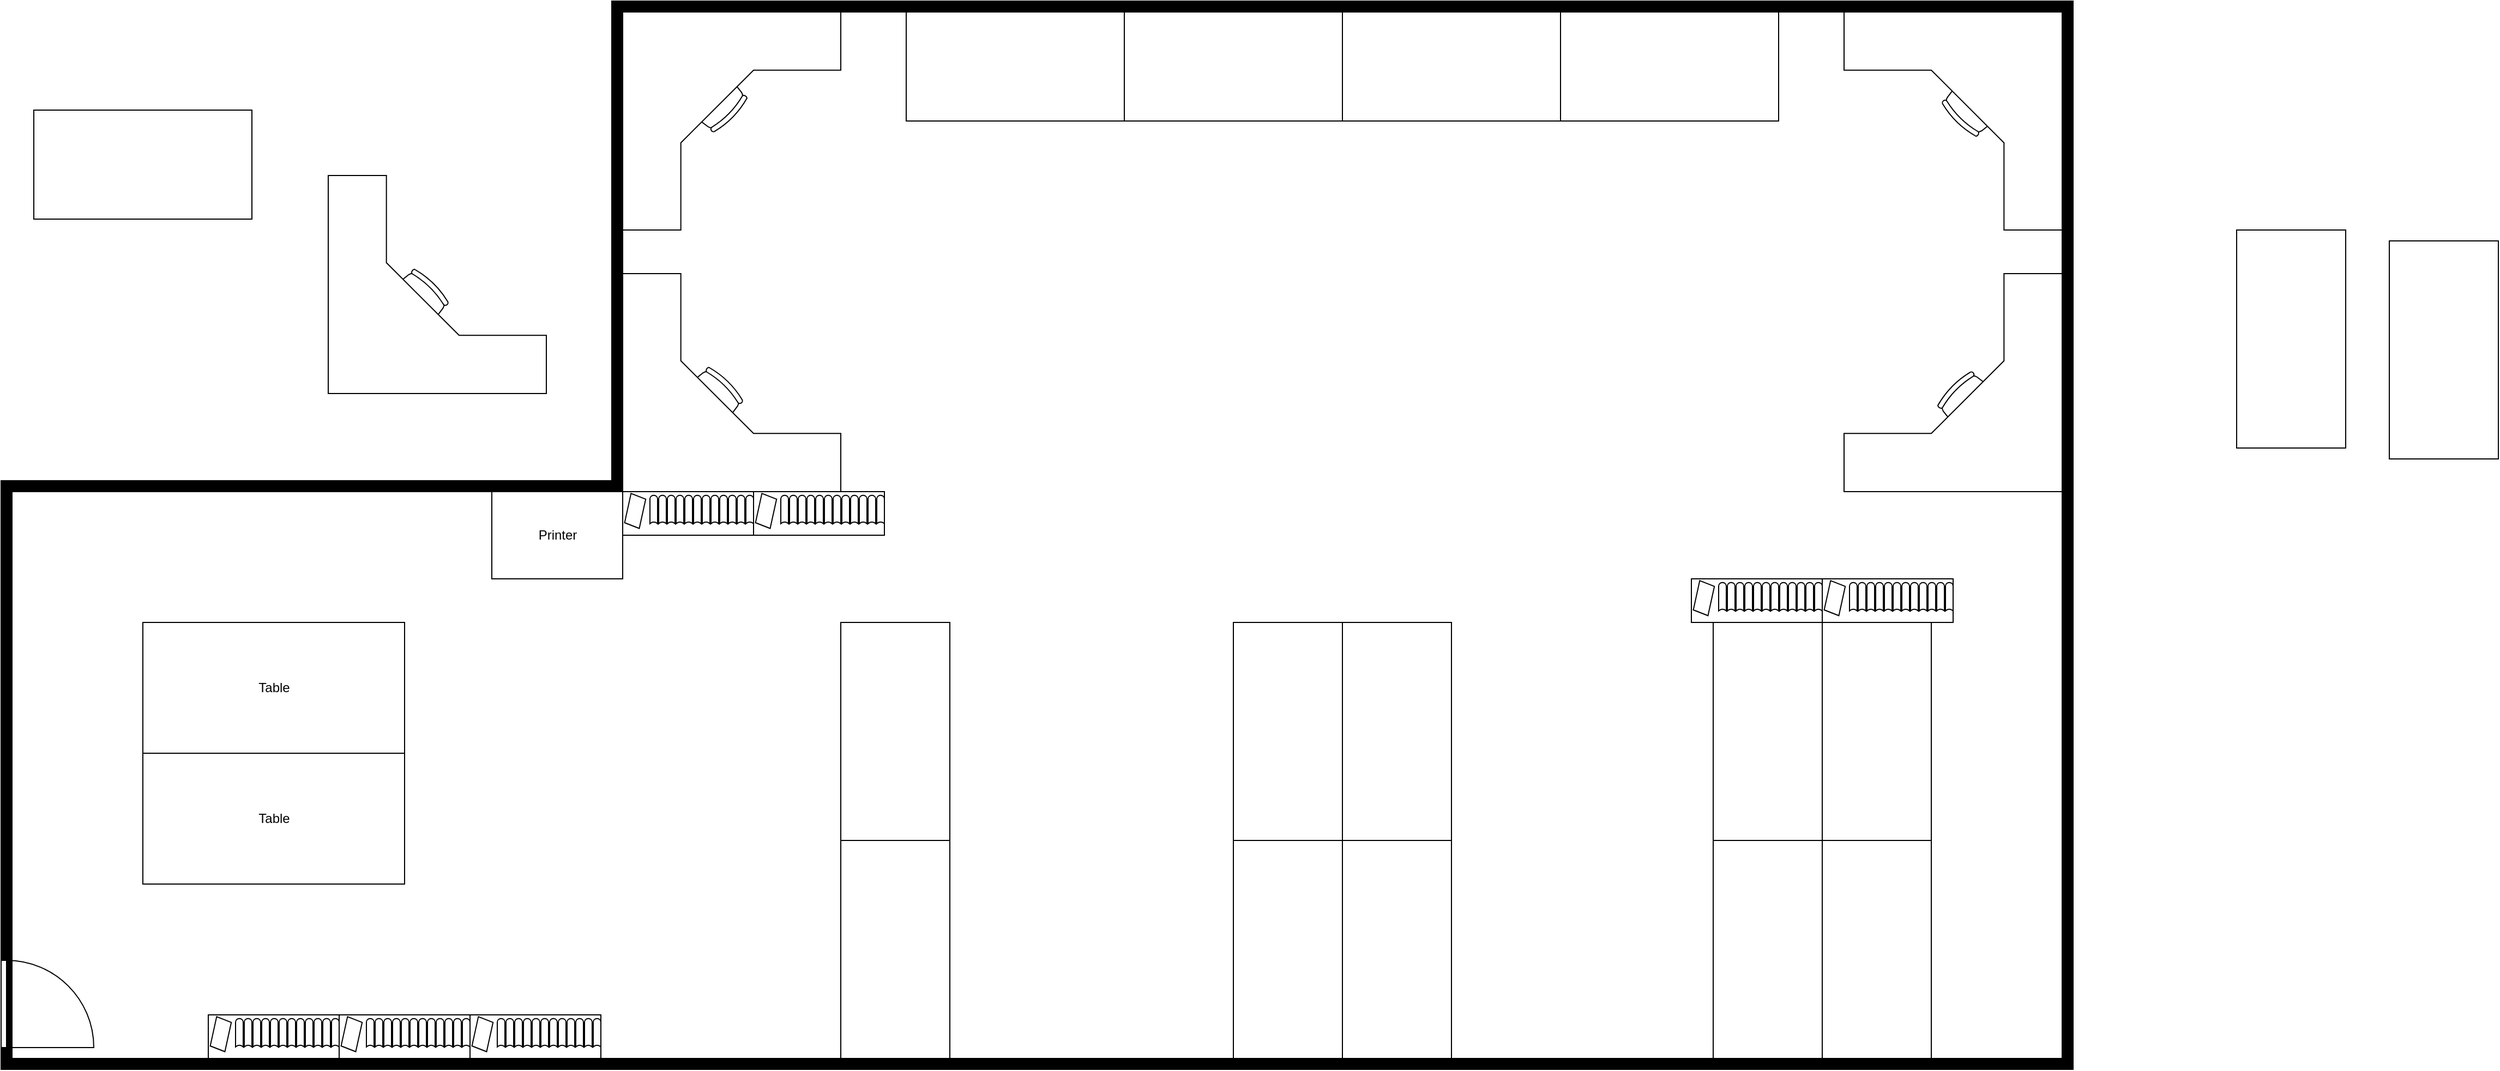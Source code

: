 <mxfile version="24.7.17">
  <diagram name="Page-1" id="38b20595-45e3-9b7f-d5ca-b57f44c5b66d">
    <mxGraphModel dx="2954" dy="1123" grid="1" gridSize="10" guides="1" tooltips="1" connect="1" arrows="1" fold="1" page="1" pageScale="1" pageWidth="1100" pageHeight="850" background="none" math="0" shadow="0">
      <root>
        <mxCell id="0" />
        <mxCell id="1" parent="0" />
        <mxCell id="0RA5vAyCi1M80JIZ3hyP-1" value="" style="verticalLabelPosition=bottom;html=1;verticalAlign=top;align=center;shape=mxgraph.floorplan.wallU;fillColor=strokeColor;direction=south;" parent="1" vertex="1">
          <mxGeometry x="800" y="30" width="1330" height="980" as="geometry" />
        </mxCell>
        <mxCell id="0RA5vAyCi1M80JIZ3hyP-122" value="" style="verticalLabelPosition=bottom;html=1;verticalAlign=top;align=center;shape=mxgraph.floorplan.wallU;fillColor=strokeColor;direction=north;" parent="1" vertex="1">
          <mxGeometry x="230" y="470" width="570" height="540" as="geometry" />
        </mxCell>
        <mxCell id="2MODIx7R60a1VgAi5Oh5-1" value="" style="verticalLabelPosition=bottom;html=1;verticalAlign=top;align=center;shape=mxgraph.floorplan.doorLeft;aspect=fixed;direction=north;" parent="1" vertex="1">
          <mxGeometry x="230" y="910" width="85" height="80" as="geometry" />
        </mxCell>
        <mxCell id="pyvdmrVEofFzowaQO4cl-41" value="Printer" style="shape=rect;shadow=0;html=1;direction=east;" parent="1" vertex="1">
          <mxGeometry x="680" y="480" width="120" height="80" as="geometry" />
        </mxCell>
        <mxCell id="pyvdmrVEofFzowaQO4cl-47" value="" style="verticalLabelPosition=bottom;html=1;verticalAlign=top;align=center;shape=mxgraph.floorplan.wall;fillColor=strokeColor;direction=south;" parent="1" vertex="1">
          <mxGeometry x="790" y="30" width="10" height="440" as="geometry" />
        </mxCell>
        <mxCell id="mbd-0v33x5m3svm3QSZo-36" value="" style="shape=rect;shadow=0;html=1;direction=east;" parent="1" vertex="1">
          <mxGeometry x="260" y="130" width="200" height="100" as="geometry" />
        </mxCell>
        <mxCell id="mbd-0v33x5m3svm3QSZo-50" value="" style="verticalLabelPosition=bottom;html=1;verticalAlign=top;align=center;shape=mxgraph.floorplan.desk_corner;direction=north;" parent="1" vertex="1">
          <mxGeometry x="530" y="190" width="200" height="200" as="geometry" />
        </mxCell>
        <mxCell id="mbd-0v33x5m3svm3QSZo-51" value="" style="verticalLabelPosition=bottom;html=1;verticalAlign=top;align=center;shape=mxgraph.floorplan.desk_corner;direction=west;" parent="1" vertex="1">
          <mxGeometry x="1920" y="280" width="200" height="200" as="geometry" />
        </mxCell>
        <mxCell id="mbd-0v33x5m3svm3QSZo-52" value="" style="verticalLabelPosition=bottom;html=1;verticalAlign=top;align=center;shape=mxgraph.floorplan.desk_corner;direction=south;" parent="1" vertex="1">
          <mxGeometry x="1920" y="40" width="200" height="200" as="geometry" />
        </mxCell>
        <mxCell id="mbd-0v33x5m3svm3QSZo-53" value="" style="shape=rect;shadow=0;html=1;direction=north;" parent="1" vertex="1">
          <mxGeometry x="1800" y="600" width="100" height="200" as="geometry" />
        </mxCell>
        <mxCell id="mbd-0v33x5m3svm3QSZo-54" value="" style="shape=rect;shadow=0;html=1;direction=west;" parent="1" vertex="1">
          <mxGeometry x="1260" y="40" width="200" height="100" as="geometry" />
        </mxCell>
        <mxCell id="mbd-0v33x5m3svm3QSZo-55" value="" style="shape=rect;shadow=0;html=1;direction=south;" parent="1" vertex="1">
          <mxGeometry x="2280" y="240" width="100" height="200" as="geometry" />
        </mxCell>
        <mxCell id="mbd-0v33x5m3svm3QSZo-60" value="" style="shape=rect;shadow=0;html=1;direction=south;" parent="1" vertex="1">
          <mxGeometry x="1000" y="600" width="100" height="200" as="geometry" />
        </mxCell>
        <mxCell id="mbd-0v33x5m3svm3QSZo-65" value="" style="shape=rect;shadow=0;html=1;direction=south;" parent="1" vertex="1">
          <mxGeometry x="1460" y="800" width="100" height="200" as="geometry" />
        </mxCell>
        <mxCell id="mbd-0v33x5m3svm3QSZo-66" value="" style="shape=rect;shadow=0;html=1;direction=south;" parent="1" vertex="1">
          <mxGeometry x="1460" y="600" width="100" height="200" as="geometry" />
        </mxCell>
        <mxCell id="mbd-0v33x5m3svm3QSZo-77" value="" style="shape=rect;shadow=0;html=1;direction=north;" parent="1" vertex="1">
          <mxGeometry x="1360" y="800" width="100" height="200" as="geometry" />
        </mxCell>
        <mxCell id="mbd-0v33x5m3svm3QSZo-83" value="" style="verticalLabelPosition=bottom;html=1;verticalAlign=top;align=center;shape=mxgraph.floorplan.desk_corner;direction=east;" parent="1" vertex="1">
          <mxGeometry x="800" y="40" width="200" height="200" as="geometry" />
        </mxCell>
        <mxCell id="mbd-0v33x5m3svm3QSZo-84" value="" style="verticalLabelPosition=bottom;html=1;verticalAlign=top;align=center;shape=mxgraph.floorplan.desk_corner;direction=north;" parent="1" vertex="1">
          <mxGeometry x="800" y="280" width="200" height="200" as="geometry" />
        </mxCell>
        <mxCell id="mbd-0v33x5m3svm3QSZo-85" value="" style="shape=rect;shadow=0;html=1;direction=north;" parent="1" vertex="1">
          <mxGeometry x="1900" y="600" width="100" height="200" as="geometry" />
        </mxCell>
        <mxCell id="mbd-0v33x5m3svm3QSZo-86" value="" style="shape=rect;shadow=0;html=1;direction=south;" parent="1" vertex="1">
          <mxGeometry x="1900" y="800" width="100" height="200" as="geometry" />
        </mxCell>
        <mxCell id="mbd-0v33x5m3svm3QSZo-88" value="" style="shape=rect;shadow=0;html=1;direction=north;" parent="1" vertex="1">
          <mxGeometry x="1800" y="800" width="100" height="200" as="geometry" />
        </mxCell>
        <mxCell id="mbd-0v33x5m3svm3QSZo-89" value="" style="verticalLabelPosition=bottom;html=1;verticalAlign=top;align=center;shape=mxgraph.floorplan.bookcase;direction=west;" parent="1" vertex="1">
          <mxGeometry x="800" y="480" width="120" height="40" as="geometry" />
        </mxCell>
        <mxCell id="mbd-0v33x5m3svm3QSZo-96" value="Table" style="shape=rect;shadow=0;html=1;direction=west;" parent="1" vertex="1">
          <mxGeometry x="360" y="600" width="240" height="120" as="geometry" />
        </mxCell>
        <mxCell id="mbd-0v33x5m3svm3QSZo-97" value="Table" style="shape=rect;shadow=0;html=1;direction=west;" parent="1" vertex="1">
          <mxGeometry x="360" y="720" width="240" height="120" as="geometry" />
        </mxCell>
        <mxCell id="mbd-0v33x5m3svm3QSZo-98" value="" style="shape=rect;shadow=0;html=1;direction=south;" parent="1" vertex="1">
          <mxGeometry x="1360" y="600" width="100" height="200" as="geometry" />
        </mxCell>
        <mxCell id="mbd-0v33x5m3svm3QSZo-99" value="" style="shape=rect;shadow=0;html=1;direction=south;" parent="1" vertex="1">
          <mxGeometry x="2420" y="250" width="100" height="200" as="geometry" />
        </mxCell>
        <mxCell id="mbd-0v33x5m3svm3QSZo-100" value="" style="shape=rect;shadow=0;html=1;direction=north;" parent="1" vertex="1">
          <mxGeometry x="1000" y="800" width="100" height="200" as="geometry" />
        </mxCell>
        <mxCell id="mbd-0v33x5m3svm3QSZo-108" value="" style="verticalLabelPosition=bottom;html=1;verticalAlign=top;align=center;shape=mxgraph.floorplan.bookcase;direction=west;" parent="1" vertex="1">
          <mxGeometry x="420" y="960" width="120" height="40" as="geometry" />
        </mxCell>
        <mxCell id="mbd-0v33x5m3svm3QSZo-109" value="" style="verticalLabelPosition=bottom;html=1;verticalAlign=top;align=center;shape=mxgraph.floorplan.bookcase;direction=west;" parent="1" vertex="1">
          <mxGeometry x="660" y="960" width="120" height="40" as="geometry" />
        </mxCell>
        <mxCell id="mbd-0v33x5m3svm3QSZo-111" value="" style="verticalLabelPosition=bottom;html=1;verticalAlign=top;align=center;shape=mxgraph.floorplan.bookcase;direction=west;" parent="1" vertex="1">
          <mxGeometry x="920" y="480" width="120" height="40" as="geometry" />
        </mxCell>
        <mxCell id="mbd-0v33x5m3svm3QSZo-115" value="" style="verticalLabelPosition=bottom;html=1;verticalAlign=top;align=center;shape=mxgraph.floorplan.bookcase;direction=west;" parent="1" vertex="1">
          <mxGeometry x="1780" y="560" width="120" height="40" as="geometry" />
        </mxCell>
        <mxCell id="mbd-0v33x5m3svm3QSZo-116" value="" style="verticalLabelPosition=bottom;html=1;verticalAlign=top;align=center;shape=mxgraph.floorplan.bookcase;direction=west;" parent="1" vertex="1">
          <mxGeometry x="1900" y="560" width="120" height="40" as="geometry" />
        </mxCell>
        <mxCell id="mbd-0v33x5m3svm3QSZo-117" value="" style="verticalLabelPosition=bottom;html=1;verticalAlign=top;align=center;shape=mxgraph.floorplan.bookcase;direction=west;" parent="1" vertex="1">
          <mxGeometry x="540" y="960" width="120" height="40" as="geometry" />
        </mxCell>
        <mxCell id="b548ISoCOKklw5qZgQTD-1" value="" style="shape=rect;shadow=0;html=1;direction=west;" vertex="1" parent="1">
          <mxGeometry x="1060" y="40" width="200" height="100" as="geometry" />
        </mxCell>
        <mxCell id="b548ISoCOKklw5qZgQTD-2" value="" style="shape=rect;shadow=0;html=1;direction=west;" vertex="1" parent="1">
          <mxGeometry x="1460" y="40" width="200" height="100" as="geometry" />
        </mxCell>
        <mxCell id="b548ISoCOKklw5qZgQTD-3" value="" style="shape=rect;shadow=0;html=1;direction=west;" vertex="1" parent="1">
          <mxGeometry x="1660" y="40" width="200" height="100" as="geometry" />
        </mxCell>
      </root>
    </mxGraphModel>
  </diagram>
</mxfile>
